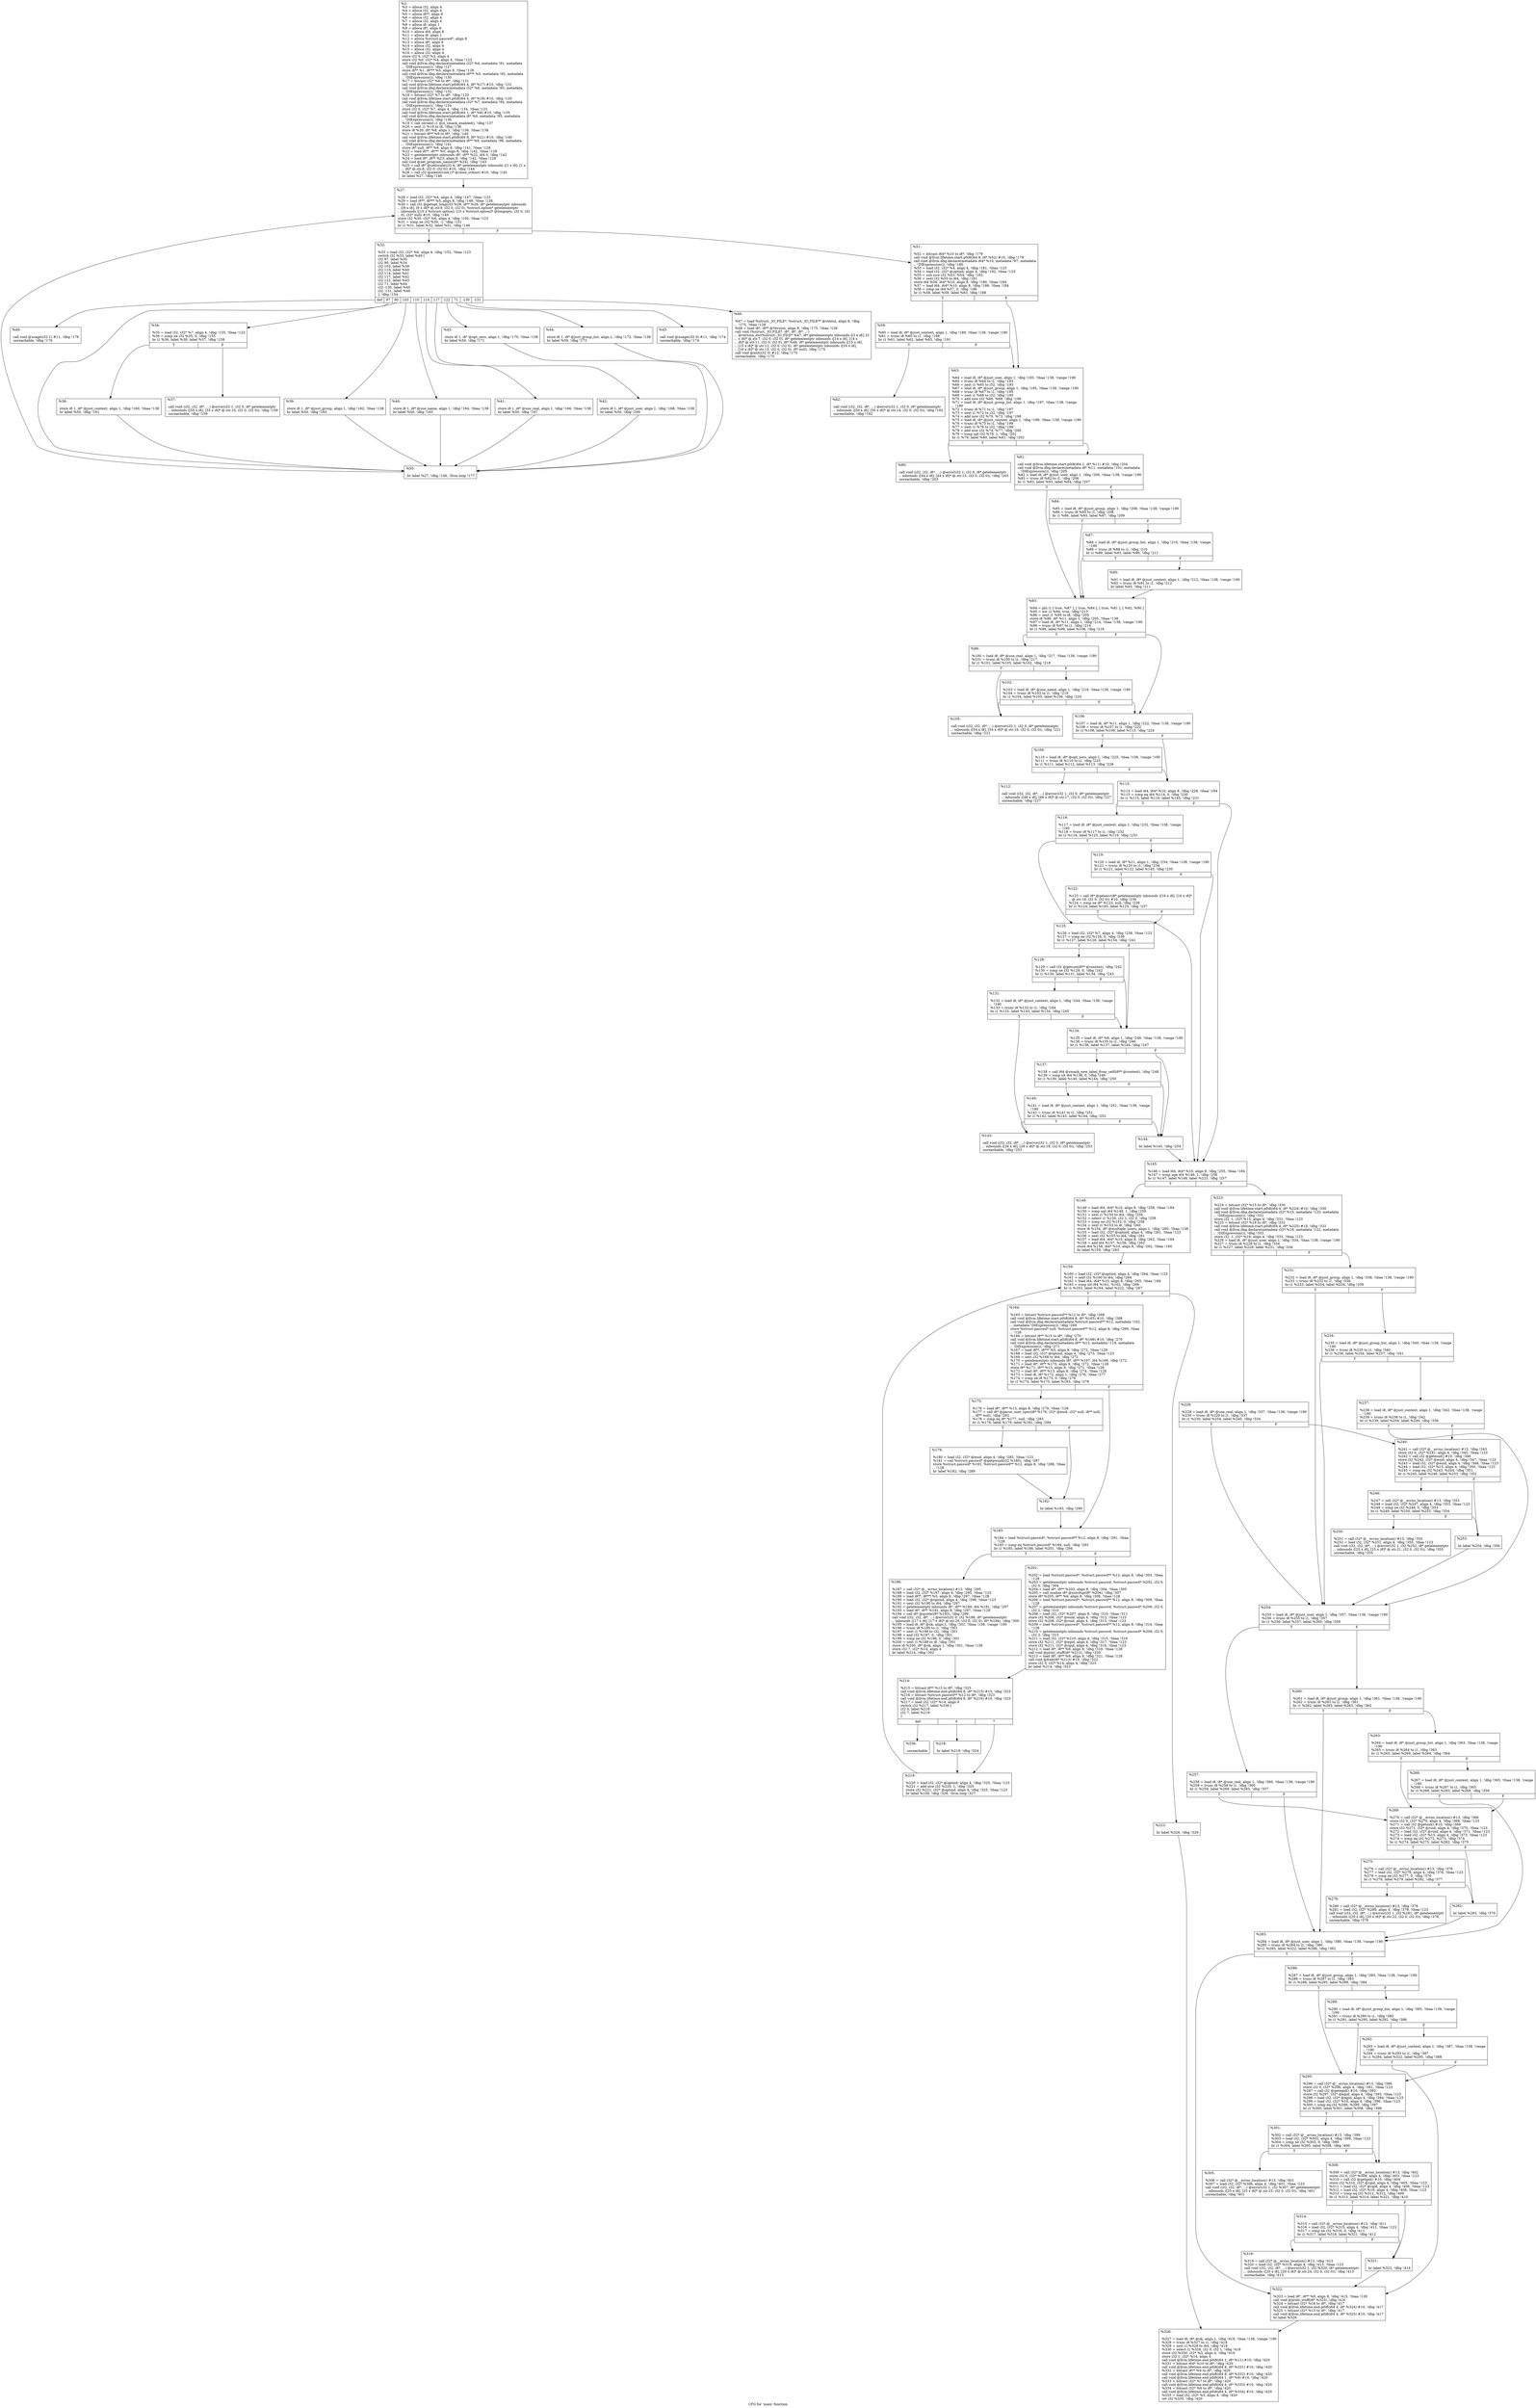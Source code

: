 digraph "CFG for 'main' function" {
	label="CFG for 'main' function";

	Node0x1fbaa10 [shape=record,label="{%2:\l  %3 = alloca i32, align 4\l  %4 = alloca i32, align 4\l  %5 = alloca i8**, align 8\l  %6 = alloca i32, align 4\l  %7 = alloca i32, align 4\l  %8 = alloca i8, align 1\l  %9 = alloca i8*, align 8\l  %10 = alloca i64, align 8\l  %11 = alloca i8, align 1\l  %12 = alloca %struct.passwd*, align 8\l  %13 = alloca i8*, align 8\l  %14 = alloca i32, align 4\l  %15 = alloca i32, align 4\l  %16 = alloca i32, align 4\l  store i32 0, i32* %3, align 4\l  store i32 %0, i32* %4, align 4, !tbaa !123\l  call void @llvm.dbg.declare(metadata i32* %4, metadata !91, metadata\l... !DIExpression()), !dbg !127\l  store i8** %1, i8*** %5, align 8, !tbaa !128\l  call void @llvm.dbg.declare(metadata i8*** %5, metadata !92, metadata\l... !DIExpression()), !dbg !130\l  %17 = bitcast i32* %6 to i8*, !dbg !131\l  call void @llvm.lifetime.start.p0i8(i64 4, i8* %17) #10, !dbg !131\l  call void @llvm.dbg.declare(metadata i32* %6, metadata !93, metadata\l... !DIExpression()), !dbg !132\l  %18 = bitcast i32* %7 to i8*, !dbg !133\l  call void @llvm.lifetime.start.p0i8(i64 4, i8* %18) #10, !dbg !133\l  call void @llvm.dbg.declare(metadata i32* %7, metadata !94, metadata\l... !DIExpression()), !dbg !134\l  store i32 0, i32* %7, align 4, !dbg !134, !tbaa !123\l  call void @llvm.lifetime.start.p0i8(i64 1, i8* %8) #10, !dbg !135\l  call void @llvm.dbg.declare(metadata i8* %8, metadata !95, metadata\l... !DIExpression()), !dbg !136\l  %19 = call zeroext i1 @is_smack_enabled(), !dbg !137\l  %20 = zext i1 %19 to i8, !dbg !136\l  store i8 %20, i8* %8, align 1, !dbg !136, !tbaa !138\l  %21 = bitcast i8** %9 to i8*, !dbg !140\l  call void @llvm.lifetime.start.p0i8(i64 8, i8* %21) #10, !dbg !140\l  call void @llvm.dbg.declare(metadata i8** %9, metadata !96, metadata\l... !DIExpression()), !dbg !141\l  store i8* null, i8** %9, align 8, !dbg !141, !tbaa !128\l  %22 = load i8**, i8*** %5, align 8, !dbg !142, !tbaa !128\l  %23 = getelementptr inbounds i8*, i8** %22, i64 0, !dbg !142\l  %24 = load i8*, i8** %23, align 8, !dbg !142, !tbaa !128\l  call void @set_program_name(i8* %24), !dbg !143\l  %25 = call i8* @setlocale(i32 6, i8* getelementptr inbounds ([1 x i8], [1 x\l... i8]* @.str.8, i32 0, i32 0)) #10, !dbg !144\l  %26 = call i32 @atexit(void ()* @close_stdout) #10, !dbg !145\l  br label %27, !dbg !146\l}"];
	Node0x1fbaa10 -> Node0x1fbad40;
	Node0x1fbad40 [shape=record,label="{%27:\l\l  %28 = load i32, i32* %4, align 4, !dbg !147, !tbaa !123\l  %29 = load i8**, i8*** %5, align 8, !dbg !148, !tbaa !128\l  %30 = call i32 @getopt_long(i32 %28, i8** %29, i8* getelementptr inbounds\l... ([9 x i8], [9 x i8]* @.str.9, i32 0, i32 0), %struct.option* getelementptr\l... inbounds ([10 x %struct.option], [10 x %struct.option]* @longopts, i32 0, i32\l... 0), i32* null) #10, !dbg !149\l  store i32 %30, i32* %6, align 4, !dbg !150, !tbaa !123\l  %31 = icmp ne i32 %30, -1, !dbg !151\l  br i1 %31, label %32, label %51, !dbg !146\l|{<s0>T|<s1>F}}"];
	Node0x1fbad40:s0 -> Node0x1fbad90;
	Node0x1fbad40:s1 -> Node0x1fbb1f0;
	Node0x1fbad90 [shape=record,label="{%32:\l\l  %33 = load i32, i32* %6, align 4, !dbg !152, !tbaa !123\l  switch i32 %33, label %49 [\l    i32 97, label %50\l    i32 90, label %34\l    i32 103, label %39\l    i32 110, label %40\l    i32 114, label %41\l    i32 117, label %42\l    i32 122, label %43\l    i32 71, label %44\l    i32 -130, label %45\l    i32 -131, label %46\l  ], !dbg !154\l|{<s0>def|<s1>97|<s2>90|<s3>103|<s4>110|<s5>114|<s6>117|<s7>122|<s8>71|<s9>-130|<s10>-131}}"];
	Node0x1fbad90:s0 -> Node0x1fbb150;
	Node0x1fbad90:s1 -> Node0x1fbb1a0;
	Node0x1fbad90:s2 -> Node0x1fbade0;
	Node0x1fbad90:s3 -> Node0x1fbaed0;
	Node0x1fbad90:s4 -> Node0x1fbaf20;
	Node0x1fbad90:s5 -> Node0x1fbaf70;
	Node0x1fbad90:s6 -> Node0x1fbafc0;
	Node0x1fbad90:s7 -> Node0x1fbb010;
	Node0x1fbad90:s8 -> Node0x1fbb060;
	Node0x1fbad90:s9 -> Node0x1fbb0b0;
	Node0x1fbad90:s10 -> Node0x1fbb100;
	Node0x1fbade0 [shape=record,label="{%34:\l\l  %35 = load i32, i32* %7, align 4, !dbg !155, !tbaa !123\l  %36 = icmp ne i32 %35, 0, !dbg !155\l  br i1 %36, label %38, label %37, !dbg !158\l|{<s0>T|<s1>F}}"];
	Node0x1fbade0:s0 -> Node0x1fbae80;
	Node0x1fbade0:s1 -> Node0x1fbae30;
	Node0x1fbae30 [shape=record,label="{%37:\l\l  call void (i32, i32, i8*, ...) @error(i32 1, i32 0, i8* getelementptr\l... inbounds ([55 x i8], [55 x i8]* @.str.10, i32 0, i32 0)), !dbg !159\l  unreachable, !dbg !159\l}"];
	Node0x1fbae80 [shape=record,label="{%38:\l\l  store i8 1, i8* @just_context, align 1, !dbg !160, !tbaa !138\l  br label %50, !dbg !161\l}"];
	Node0x1fbae80 -> Node0x1fbb1a0;
	Node0x1fbaed0 [shape=record,label="{%39:\l\l  store i8 1, i8* @just_group, align 1, !dbg !162, !tbaa !138\l  br label %50, !dbg !163\l}"];
	Node0x1fbaed0 -> Node0x1fbb1a0;
	Node0x1fbaf20 [shape=record,label="{%40:\l\l  store i8 1, i8* @use_name, align 1, !dbg !164, !tbaa !138\l  br label %50, !dbg !165\l}"];
	Node0x1fbaf20 -> Node0x1fbb1a0;
	Node0x1fbaf70 [shape=record,label="{%41:\l\l  store i8 1, i8* @use_real, align 1, !dbg !166, !tbaa !138\l  br label %50, !dbg !167\l}"];
	Node0x1fbaf70 -> Node0x1fbb1a0;
	Node0x1fbafc0 [shape=record,label="{%42:\l\l  store i8 1, i8* @just_user, align 1, !dbg !168, !tbaa !138\l  br label %50, !dbg !169\l}"];
	Node0x1fbafc0 -> Node0x1fbb1a0;
	Node0x1fbb010 [shape=record,label="{%43:\l\l  store i8 1, i8* @opt_zero, align 1, !dbg !170, !tbaa !138\l  br label %50, !dbg !171\l}"];
	Node0x1fbb010 -> Node0x1fbb1a0;
	Node0x1fbb060 [shape=record,label="{%44:\l\l  store i8 1, i8* @just_group_list, align 1, !dbg !172, !tbaa !138\l  br label %50, !dbg !173\l}"];
	Node0x1fbb060 -> Node0x1fbb1a0;
	Node0x1fbb0b0 [shape=record,label="{%45:\l\l  call void @usage(i32 0) #11, !dbg !174\l  unreachable, !dbg !174\l}"];
	Node0x1fbb100 [shape=record,label="{%46:\l\l  %47 = load %struct._IO_FILE*, %struct._IO_FILE** @stdout, align 8, !dbg\l... !175, !tbaa !128\l  %48 = load i8*, i8** @Version, align 8, !dbg !175, !tbaa !128\l  call void (%struct._IO_FILE*, i8*, i8*, i8*, ...)\l... @version_etc(%struct._IO_FILE* %47, i8* getelementptr inbounds ([3 x i8], [3\l... x i8]* @.str.7, i32 0, i32 0), i8* getelementptr inbounds ([14 x i8], [14 x\l... i8]* @.str.11, i32 0, i32 0), i8* %48, i8* getelementptr inbounds ([15 x i8],\l... [15 x i8]* @.str.12, i32 0, i32 0), i8* getelementptr inbounds ([16 x i8],\l... [16 x i8]* @.str.13, i32 0, i32 0), i8* null), !dbg !175\l  call void @exit(i32 0) #12, !dbg !175\l  unreachable, !dbg !175\l}"];
	Node0x1fbb150 [shape=record,label="{%49:\l\l  call void @usage(i32 1) #11, !dbg !176\l  unreachable, !dbg !176\l}"];
	Node0x1fbb1a0 [shape=record,label="{%50:\l\l  br label %27, !dbg !146, !llvm.loop !177\l}"];
	Node0x1fbb1a0 -> Node0x1fbad40;
	Node0x1fbb1f0 [shape=record,label="{%51:\l\l  %52 = bitcast i64* %10 to i8*, !dbg !179\l  call void @llvm.lifetime.start.p0i8(i64 8, i8* %52) #10, !dbg !179\l  call void @llvm.dbg.declare(metadata i64* %10, metadata !97, metadata\l... !DIExpression()), !dbg !180\l  %53 = load i32, i32* %4, align 4, !dbg !181, !tbaa !123\l  %54 = load i32, i32* @optind, align 4, !dbg !182, !tbaa !123\l  %55 = sub nsw i32 %53, %54, !dbg !183\l  %56 = sext i32 %55 to i64, !dbg !181\l  store i64 %56, i64* %10, align 8, !dbg !180, !tbaa !184\l  %57 = load i64, i64* %10, align 8, !dbg !186, !tbaa !184\l  %58 = icmp ne i64 %57, 0, !dbg !186\l  br i1 %58, label %59, label %63, !dbg !188\l|{<s0>T|<s1>F}}"];
	Node0x1fbb1f0:s0 -> Node0x1fbb240;
	Node0x1fbb1f0:s1 -> Node0x1fbb2e0;
	Node0x1fbb240 [shape=record,label="{%59:\l\l  %60 = load i8, i8* @just_context, align 1, !dbg !189, !tbaa !138, !range !190\l  %61 = trunc i8 %60 to i1, !dbg !189\l  br i1 %61, label %62, label %63, !dbg !191\l|{<s0>T|<s1>F}}"];
	Node0x1fbb240:s0 -> Node0x1fbb290;
	Node0x1fbb240:s1 -> Node0x1fbb2e0;
	Node0x1fbb290 [shape=record,label="{%62:\l\l  call void (i32, i32, i8*, ...) @error(i32 1, i32 0, i8* getelementptr\l... inbounds ([50 x i8], [50 x i8]* @.str.14, i32 0, i32 0)), !dbg !192\l  unreachable, !dbg !192\l}"];
	Node0x1fbb2e0 [shape=record,label="{%63:\l\l  %64 = load i8, i8* @just_user, align 1, !dbg !193, !tbaa !138, !range !190\l  %65 = trunc i8 %64 to i1, !dbg !193\l  %66 = zext i1 %65 to i32, !dbg !193\l  %67 = load i8, i8* @just_group, align 1, !dbg !195, !tbaa !138, !range !190\l  %68 = trunc i8 %67 to i1, !dbg !195\l  %69 = zext i1 %68 to i32, !dbg !195\l  %70 = add nsw i32 %66, %69, !dbg !196\l  %71 = load i8, i8* @just_group_list, align 1, !dbg !197, !tbaa !138, !range\l... !190\l  %72 = trunc i8 %71 to i1, !dbg !197\l  %73 = zext i1 %72 to i32, !dbg !197\l  %74 = add nsw i32 %70, %73, !dbg !198\l  %75 = load i8, i8* @just_context, align 1, !dbg !199, !tbaa !138, !range !190\l  %76 = trunc i8 %75 to i1, !dbg !199\l  %77 = zext i1 %76 to i32, !dbg !199\l  %78 = add nsw i32 %74, %77, !dbg !200\l  %79 = icmp sgt i32 %78, 1, !dbg !201\l  br i1 %79, label %80, label %81, !dbg !202\l|{<s0>T|<s1>F}}"];
	Node0x1fbb2e0:s0 -> Node0x1fbb330;
	Node0x1fbb2e0:s1 -> Node0x1fbb380;
	Node0x1fbb330 [shape=record,label="{%80:\l\l  call void (i32, i32, i8*, ...) @error(i32 1, i32 0, i8* getelementptr\l... inbounds ([44 x i8], [44 x i8]* @.str.15, i32 0, i32 0)), !dbg !203\l  unreachable, !dbg !203\l}"];
	Node0x1fbb380 [shape=record,label="{%81:\l\l  call void @llvm.lifetime.start.p0i8(i64 1, i8* %11) #10, !dbg !204\l  call void @llvm.dbg.declare(metadata i8* %11, metadata !101, metadata\l... !DIExpression()), !dbg !205\l  %82 = load i8, i8* @just_user, align 1, !dbg !206, !tbaa !138, !range !190\l  %83 = trunc i8 %82 to i1, !dbg !206\l  br i1 %83, label %93, label %84, !dbg !207\l|{<s0>T|<s1>F}}"];
	Node0x1fbb380:s0 -> Node0x1fbb4c0;
	Node0x1fbb380:s1 -> Node0x1fbb3d0;
	Node0x1fbb3d0 [shape=record,label="{%84:\l\l  %85 = load i8, i8* @just_group, align 1, !dbg !208, !tbaa !138, !range !190\l  %86 = trunc i8 %85 to i1, !dbg !208\l  br i1 %86, label %93, label %87, !dbg !209\l|{<s0>T|<s1>F}}"];
	Node0x1fbb3d0:s0 -> Node0x1fbb4c0;
	Node0x1fbb3d0:s1 -> Node0x1fbb420;
	Node0x1fbb420 [shape=record,label="{%87:\l\l  %88 = load i8, i8* @just_group_list, align 1, !dbg !210, !tbaa !138, !range\l... !190\l  %89 = trunc i8 %88 to i1, !dbg !210\l  br i1 %89, label %93, label %90, !dbg !211\l|{<s0>T|<s1>F}}"];
	Node0x1fbb420:s0 -> Node0x1fbb4c0;
	Node0x1fbb420:s1 -> Node0x1fbb470;
	Node0x1fbb470 [shape=record,label="{%90:\l\l  %91 = load i8, i8* @just_context, align 1, !dbg !212, !tbaa !138, !range !190\l  %92 = trunc i8 %91 to i1, !dbg !212\l  br label %93, !dbg !211\l}"];
	Node0x1fbb470 -> Node0x1fbb4c0;
	Node0x1fbb4c0 [shape=record,label="{%93:\l\l  %94 = phi i1 [ true, %87 ], [ true, %84 ], [ true, %81 ], [ %92, %90 ]\l  %95 = xor i1 %94, true, !dbg !213\l  %96 = zext i1 %95 to i8, !dbg !205\l  store i8 %96, i8* %11, align 1, !dbg !205, !tbaa !138\l  %97 = load i8, i8* %11, align 1, !dbg !214, !tbaa !138, !range !190\l  %98 = trunc i8 %97 to i1, !dbg !214\l  br i1 %98, label %99, label %106, !dbg !216\l|{<s0>T|<s1>F}}"];
	Node0x1fbb4c0:s0 -> Node0x1fbb510;
	Node0x1fbb4c0:s1 -> Node0x1fbb600;
	Node0x1fbb510 [shape=record,label="{%99:\l\l  %100 = load i8, i8* @use_real, align 1, !dbg !217, !tbaa !138, !range !190\l  %101 = trunc i8 %100 to i1, !dbg !217\l  br i1 %101, label %105, label %102, !dbg !218\l|{<s0>T|<s1>F}}"];
	Node0x1fbb510:s0 -> Node0x1fbb5b0;
	Node0x1fbb510:s1 -> Node0x1fbb560;
	Node0x1fbb560 [shape=record,label="{%102:\l\l  %103 = load i8, i8* @use_name, align 1, !dbg !219, !tbaa !138, !range !190\l  %104 = trunc i8 %103 to i1, !dbg !219\l  br i1 %104, label %105, label %106, !dbg !220\l|{<s0>T|<s1>F}}"];
	Node0x1fbb560:s0 -> Node0x1fbb5b0;
	Node0x1fbb560:s1 -> Node0x1fbb600;
	Node0x1fbb5b0 [shape=record,label="{%105:\l\l  call void (i32, i32, i8*, ...) @error(i32 1, i32 0, i8* getelementptr\l... inbounds ([54 x i8], [54 x i8]* @.str.16, i32 0, i32 0)), !dbg !221\l  unreachable, !dbg !221\l}"];
	Node0x1fbb600 [shape=record,label="{%106:\l\l  %107 = load i8, i8* %11, align 1, !dbg !222, !tbaa !138, !range !190\l  %108 = trunc i8 %107 to i1, !dbg !222\l  br i1 %108, label %109, label %113, !dbg !224\l|{<s0>T|<s1>F}}"];
	Node0x1fbb600:s0 -> Node0x1fbb650;
	Node0x1fbb600:s1 -> Node0x1fbb6f0;
	Node0x1fbb650 [shape=record,label="{%109:\l\l  %110 = load i8, i8* @opt_zero, align 1, !dbg !225, !tbaa !138, !range !190\l  %111 = trunc i8 %110 to i1, !dbg !225\l  br i1 %111, label %112, label %113, !dbg !226\l|{<s0>T|<s1>F}}"];
	Node0x1fbb650:s0 -> Node0x1fbb6a0;
	Node0x1fbb650:s1 -> Node0x1fbb6f0;
	Node0x1fbb6a0 [shape=record,label="{%112:\l\l  call void (i32, i32, i8*, ...) @error(i32 1, i32 0, i8* getelementptr\l... inbounds ([46 x i8], [46 x i8]* @.str.17, i32 0, i32 0)), !dbg !227\l  unreachable, !dbg !227\l}"];
	Node0x1fbb6f0 [shape=record,label="{%113:\l\l  %114 = load i64, i64* %10, align 8, !dbg !228, !tbaa !184\l  %115 = icmp eq i64 %114, 0, !dbg !230\l  br i1 %115, label %116, label %145, !dbg !231\l|{<s0>T|<s1>F}}"];
	Node0x1fbb6f0:s0 -> Node0x1fbb740;
	Node0x1fbb6f0:s1 -> Node0x1fbbab0;
	Node0x1fbb740 [shape=record,label="{%116:\l\l  %117 = load i8, i8* @just_context, align 1, !dbg !232, !tbaa !138, !range\l... !190\l  %118 = trunc i8 %117 to i1, !dbg !232\l  br i1 %118, label %125, label %119, !dbg !233\l|{<s0>T|<s1>F}}"];
	Node0x1fbb740:s0 -> Node0x1fbb830;
	Node0x1fbb740:s1 -> Node0x1fbb790;
	Node0x1fbb790 [shape=record,label="{%119:\l\l  %120 = load i8, i8* %11, align 1, !dbg !234, !tbaa !138, !range !190\l  %121 = trunc i8 %120 to i1, !dbg !234\l  br i1 %121, label %122, label %145, !dbg !235\l|{<s0>T|<s1>F}}"];
	Node0x1fbb790:s0 -> Node0x1fbb7e0;
	Node0x1fbb790:s1 -> Node0x1fbbab0;
	Node0x1fbb7e0 [shape=record,label="{%122:\l\l  %123 = call i8* @getenv(i8* getelementptr inbounds ([16 x i8], [16 x i8]*\l... @.str.18, i32 0, i32 0)) #10, !dbg !236\l  %124 = icmp ne i8* %123, null, !dbg !236\l  br i1 %124, label %145, label %125, !dbg !237\l|{<s0>T|<s1>F}}"];
	Node0x1fbb7e0:s0 -> Node0x1fbbab0;
	Node0x1fbb7e0:s1 -> Node0x1fbb830;
	Node0x1fbb830 [shape=record,label="{%125:\l\l  %126 = load i32, i32* %7, align 4, !dbg !238, !tbaa !123\l  %127 = icmp ne i32 %126, 0, !dbg !238\l  br i1 %127, label %128, label %134, !dbg !241\l|{<s0>T|<s1>F}}"];
	Node0x1fbb830:s0 -> Node0x1fbb880;
	Node0x1fbb830:s1 -> Node0x1fbb920;
	Node0x1fbb880 [shape=record,label="{%128:\l\l  %129 = call i32 @getcon(i8** @context), !dbg !242\l  %130 = icmp ne i32 %129, 0, !dbg !242\l  br i1 %130, label %131, label %134, !dbg !243\l|{<s0>T|<s1>F}}"];
	Node0x1fbb880:s0 -> Node0x1fbb8d0;
	Node0x1fbb880:s1 -> Node0x1fbb920;
	Node0x1fbb8d0 [shape=record,label="{%131:\l\l  %132 = load i8, i8* @just_context, align 1, !dbg !244, !tbaa !138, !range\l... !190\l  %133 = trunc i8 %132 to i1, !dbg !244\l  br i1 %133, label %143, label %134, !dbg !245\l|{<s0>T|<s1>F}}"];
	Node0x1fbb8d0:s0 -> Node0x1fbba10;
	Node0x1fbb8d0:s1 -> Node0x1fbb920;
	Node0x1fbb920 [shape=record,label="{%134:\l\l  %135 = load i8, i8* %8, align 1, !dbg !246, !tbaa !138, !range !190\l  %136 = trunc i8 %135 to i1, !dbg !246\l  br i1 %136, label %137, label %144, !dbg !247\l|{<s0>T|<s1>F}}"];
	Node0x1fbb920:s0 -> Node0x1fbb970;
	Node0x1fbb920:s1 -> Node0x1fbba60;
	Node0x1fbb970 [shape=record,label="{%137:\l\l  %138 = call i64 @smack_new_label_from_self(i8** @context), !dbg !248\l  %139 = icmp slt i64 %138, 0, !dbg !249\l  br i1 %139, label %140, label %144, !dbg !250\l|{<s0>T|<s1>F}}"];
	Node0x1fbb970:s0 -> Node0x1fbb9c0;
	Node0x1fbb970:s1 -> Node0x1fbba60;
	Node0x1fbb9c0 [shape=record,label="{%140:\l\l  %141 = load i8, i8* @just_context, align 1, !dbg !251, !tbaa !138, !range\l... !190\l  %142 = trunc i8 %141 to i1, !dbg !251\l  br i1 %142, label %143, label %144, !dbg !252\l|{<s0>T|<s1>F}}"];
	Node0x1fbb9c0:s0 -> Node0x1fbba10;
	Node0x1fbb9c0:s1 -> Node0x1fbba60;
	Node0x1fbba10 [shape=record,label="{%143:\l\l  call void (i32, i32, i8*, ...) @error(i32 1, i32 0, i8* getelementptr\l... inbounds ([26 x i8], [26 x i8]* @.str.19, i32 0, i32 0)), !dbg !253\l  unreachable, !dbg !253\l}"];
	Node0x1fbba60 [shape=record,label="{%144:\l\l  br label %145, !dbg !254\l}"];
	Node0x1fbba60 -> Node0x1fbbab0;
	Node0x1fbbab0 [shape=record,label="{%145:\l\l  %146 = load i64, i64* %10, align 8, !dbg !255, !tbaa !184\l  %147 = icmp uge i64 %146, 1, !dbg !256\l  br i1 %147, label %148, label %223, !dbg !257\l|{<s0>T|<s1>F}}"];
	Node0x1fbbab0:s0 -> Node0x1fbbb00;
	Node0x1fbbab0:s1 -> Node0x1fbbf10;
	Node0x1fbbb00 [shape=record,label="{%148:\l\l  %149 = load i64, i64* %10, align 8, !dbg !258, !tbaa !184\l  %150 = icmp ugt i64 %149, 1, !dbg !259\l  %151 = zext i1 %150 to i64, !dbg !258\l  %152 = select i1 %150, i32 1, i32 0, !dbg !258\l  %153 = icmp ne i32 %152, 0, !dbg !258\l  %154 = zext i1 %153 to i8, !dbg !260\l  store i8 %154, i8* @multiple_users, align 1, !dbg !260, !tbaa !138\l  %155 = load i32, i32* @optind, align 4, !dbg !261, !tbaa !123\l  %156 = sext i32 %155 to i64, !dbg !261\l  %157 = load i64, i64* %10, align 8, !dbg !262, !tbaa !184\l  %158 = add i64 %157, %156, !dbg !262\l  store i64 %158, i64* %10, align 8, !dbg !262, !tbaa !184\l  br label %159, !dbg !263\l}"];
	Node0x1fbbb00 -> Node0x1fbbb50;
	Node0x1fbbb50 [shape=record,label="{%159:\l\l  %160 = load i32, i32* @optind, align 4, !dbg !264, !tbaa !123\l  %161 = sext i32 %160 to i64, !dbg !264\l  %162 = load i64, i64* %10, align 8, !dbg !265, !tbaa !184\l  %163 = icmp ult i64 %161, %162, !dbg !266\l  br i1 %163, label %164, label %222, !dbg !267\l|{<s0>T|<s1>F}}"];
	Node0x1fbbb50:s0 -> Node0x1fbbba0;
	Node0x1fbbb50:s1 -> Node0x1fbbec0;
	Node0x1fbbba0 [shape=record,label="{%164:\l\l  %165 = bitcast %struct.passwd** %12 to i8*, !dbg !268\l  call void @llvm.lifetime.start.p0i8(i64 8, i8* %165) #10, !dbg !268\l  call void @llvm.dbg.declare(metadata %struct.passwd** %12, metadata !102,\l... metadata !DIExpression()), !dbg !269\l  store %struct.passwd* null, %struct.passwd** %12, align 8, !dbg !269, !tbaa\l... !128\l  %166 = bitcast i8** %13 to i8*, !dbg !270\l  call void @llvm.lifetime.start.p0i8(i64 8, i8* %166) #10, !dbg !270\l  call void @llvm.dbg.declare(metadata i8** %13, metadata !119, metadata\l... !DIExpression()), !dbg !271\l  %167 = load i8**, i8*** %5, align 8, !dbg !272, !tbaa !128\l  %168 = load i32, i32* @optind, align 4, !dbg !273, !tbaa !123\l  %169 = sext i32 %168 to i64, !dbg !272\l  %170 = getelementptr inbounds i8*, i8** %167, i64 %169, !dbg !272\l  %171 = load i8*, i8** %170, align 8, !dbg !272, !tbaa !128\l  store i8* %171, i8** %13, align 8, !dbg !271, !tbaa !128\l  %172 = load i8*, i8** %13, align 8, !dbg !274, !tbaa !128\l  %173 = load i8, i8* %172, align 1, !dbg !276, !tbaa !277\l  %174 = icmp ne i8 %173, 0, !dbg !276\l  br i1 %174, label %175, label %183, !dbg !278\l|{<s0>T|<s1>F}}"];
	Node0x1fbbba0:s0 -> Node0x1fbbbf0;
	Node0x1fbbba0:s1 -> Node0x1fbbce0;
	Node0x1fbbbf0 [shape=record,label="{%175:\l\l  %176 = load i8*, i8** %13, align 8, !dbg !279, !tbaa !128\l  %177 = call i8* @parse_user_spec(i8* %176, i32* @euid, i32* null, i8** null,\l... i8** null), !dbg !282\l  %178 = icmp eq i8* %177, null, !dbg !283\l  br i1 %178, label %179, label %182, !dbg !284\l|{<s0>T|<s1>F}}"];
	Node0x1fbbbf0:s0 -> Node0x1fbbc40;
	Node0x1fbbbf0:s1 -> Node0x1fbbc90;
	Node0x1fbbc40 [shape=record,label="{%179:\l\l  %180 = load i32, i32* @euid, align 4, !dbg !285, !tbaa !123\l  %181 = call %struct.passwd* @getpwuid(i32 %180), !dbg !287\l  store %struct.passwd* %181, %struct.passwd** %12, align 8, !dbg !288, !tbaa\l... !128\l  br label %182, !dbg !289\l}"];
	Node0x1fbbc40 -> Node0x1fbbc90;
	Node0x1fbbc90 [shape=record,label="{%182:\l\l  br label %183, !dbg !290\l}"];
	Node0x1fbbc90 -> Node0x1fbbce0;
	Node0x1fbbce0 [shape=record,label="{%183:\l\l  %184 = load %struct.passwd*, %struct.passwd** %12, align 8, !dbg !291, !tbaa\l... !128\l  %185 = icmp eq %struct.passwd* %184, null, !dbg !293\l  br i1 %185, label %186, label %201, !dbg !294\l|{<s0>T|<s1>F}}"];
	Node0x1fbbce0:s0 -> Node0x1fbbd30;
	Node0x1fbbce0:s1 -> Node0x1fbbd80;
	Node0x1fbbd30 [shape=record,label="{%186:\l\l  %187 = call i32* @__errno_location() #13, !dbg !295\l  %188 = load i32, i32* %187, align 4, !dbg !295, !tbaa !123\l  %189 = load i8**, i8*** %5, align 8, !dbg !297, !tbaa !128\l  %190 = load i32, i32* @optind, align 4, !dbg !298, !tbaa !123\l  %191 = sext i32 %190 to i64, !dbg !297\l  %192 = getelementptr inbounds i8*, i8** %189, i64 %191, !dbg !297\l  %193 = load i8*, i8** %192, align 8, !dbg !297, !tbaa !128\l  %194 = call i8* @quote(i8* %193), !dbg !299\l  call void (i32, i32, i8*, ...) @error(i32 0, i32 %188, i8* getelementptr\l... inbounds ([17 x i8], [17 x i8]* @.str.20, i32 0, i32 0), i8* %194), !dbg !300\l  %195 = load i8, i8* @ok, align 1, !dbg !301, !tbaa !138, !range !190\l  %196 = trunc i8 %195 to i1, !dbg !301\l  %197 = zext i1 %196 to i32, !dbg !301\l  %198 = and i32 %197, 0, !dbg !301\l  %199 = icmp ne i32 %198, 0, !dbg !301\l  %200 = zext i1 %199 to i8, !dbg !301\l  store i8 %200, i8* @ok, align 1, !dbg !301, !tbaa !138\l  store i32 7, i32* %14, align 4\l  br label %214, !dbg !302\l}"];
	Node0x1fbbd30 -> Node0x1fbbdd0;
	Node0x1fbbd80 [shape=record,label="{%201:\l\l  %202 = load %struct.passwd*, %struct.passwd** %12, align 8, !dbg !303, !tbaa\l... !128\l  %203 = getelementptr inbounds %struct.passwd, %struct.passwd* %202, i32 0,\l... i32 0, !dbg !304\l  %204 = load i8*, i8** %203, align 8, !dbg !304, !tbaa !305\l  %205 = call noalias i8* @xstrdup(i8* %204), !dbg !307\l  store i8* %205, i8** %9, align 8, !dbg !308, !tbaa !128\l  %206 = load %struct.passwd*, %struct.passwd** %12, align 8, !dbg !309, !tbaa\l... !128\l  %207 = getelementptr inbounds %struct.passwd, %struct.passwd* %206, i32 0,\l... i32 2, !dbg !310\l  %208 = load i32, i32* %207, align 8, !dbg !310, !tbaa !311\l  store i32 %208, i32* @euid, align 4, !dbg !312, !tbaa !123\l  store i32 %208, i32* @ruid, align 4, !dbg !313, !tbaa !123\l  %209 = load %struct.passwd*, %struct.passwd** %12, align 8, !dbg !314, !tbaa\l... !128\l  %210 = getelementptr inbounds %struct.passwd, %struct.passwd* %209, i32 0,\l... i32 3, !dbg !315\l  %211 = load i32, i32* %210, align 4, !dbg !315, !tbaa !316\l  store i32 %211, i32* @egid, align 4, !dbg !317, !tbaa !123\l  store i32 %211, i32* @rgid, align 4, !dbg !318, !tbaa !123\l  %212 = load i8*, i8** %9, align 8, !dbg !319, !tbaa !128\l  call void @print_stuff(i8* %212), !dbg !320\l  %213 = load i8*, i8** %9, align 8, !dbg !321, !tbaa !128\l  call void @free(i8* %213) #10, !dbg !322\l  store i32 0, i32* %14, align 4, !dbg !323\l  br label %214, !dbg !323\l}"];
	Node0x1fbbd80 -> Node0x1fbbdd0;
	Node0x1fbbdd0 [shape=record,label="{%214:\l\l  %215 = bitcast i8** %13 to i8*, !dbg !323\l  call void @llvm.lifetime.end.p0i8(i64 8, i8* %215) #10, !dbg !323\l  %216 = bitcast %struct.passwd** %12 to i8*, !dbg !323\l  call void @llvm.lifetime.end.p0i8(i64 8, i8* %216) #10, !dbg !323\l  %217 = load i32, i32* %14, align 4\l  switch i32 %217, label %336 [\l    i32 0, label %218\l    i32 7, label %219\l  ]\l|{<s0>def|<s1>0|<s2>7}}"];
	Node0x1fbbdd0:s0 -> Node0x1fbc8c0;
	Node0x1fbbdd0:s1 -> Node0x1fbbe20;
	Node0x1fbbdd0:s2 -> Node0x1fbbe70;
	Node0x1fbbe20 [shape=record,label="{%218:\l\l  br label %219, !dbg !324\l}"];
	Node0x1fbbe20 -> Node0x1fbbe70;
	Node0x1fbbe70 [shape=record,label="{%219:\l\l  %220 = load i32, i32* @optind, align 4, !dbg !325, !tbaa !123\l  %221 = add nsw i32 %220, 1, !dbg !325\l  store i32 %221, i32* @optind, align 4, !dbg !325, !tbaa !123\l  br label %159, !dbg !326, !llvm.loop !327\l}"];
	Node0x1fbbe70 -> Node0x1fbbb50;
	Node0x1fbbec0 [shape=record,label="{%222:\l\l  br label %326, !dbg !329\l}"];
	Node0x1fbbec0 -> Node0x1fbc870;
	Node0x1fbbf10 [shape=record,label="{%223:\l\l  %224 = bitcast i32* %15 to i8*, !dbg !330\l  call void @llvm.lifetime.start.p0i8(i64 4, i8* %224) #10, !dbg !330\l  call void @llvm.dbg.declare(metadata i32* %15, metadata !120, metadata\l... !DIExpression()), !dbg !331\l  store i32 -1, i32* %15, align 4, !dbg !331, !tbaa !123\l  %225 = bitcast i32* %16 to i8*, !dbg !332\l  call void @llvm.lifetime.start.p0i8(i64 4, i8* %225) #10, !dbg !332\l  call void @llvm.dbg.declare(metadata i32* %16, metadata !122, metadata\l... !DIExpression()), !dbg !333\l  store i32 -1, i32* %16, align 4, !dbg !333, !tbaa !123\l  %226 = load i8, i8* @just_user, align 1, !dbg !334, !tbaa !138, !range !190\l  %227 = trunc i8 %226 to i1, !dbg !334\l  br i1 %227, label %228, label %231, !dbg !336\l|{<s0>T|<s1>F}}"];
	Node0x1fbbf10:s0 -> Node0x1fbbf60;
	Node0x1fbbf10:s1 -> Node0x1fbbfb0;
	Node0x1fbbf60 [shape=record,label="{%228:\l\l  %229 = load i8, i8* @use_real, align 1, !dbg !337, !tbaa !138, !range !190\l  %230 = trunc i8 %229 to i1, !dbg !337\l  br i1 %230, label %254, label %240, !dbg !334\l|{<s0>T|<s1>F}}"];
	Node0x1fbbf60:s0 -> Node0x1fbc1e0;
	Node0x1fbbf60:s1 -> Node0x1fbc0a0;
	Node0x1fbbfb0 [shape=record,label="{%231:\l\l  %232 = load i8, i8* @just_group, align 1, !dbg !338, !tbaa !138, !range !190\l  %233 = trunc i8 %232 to i1, !dbg !338\l  br i1 %233, label %254, label %234, !dbg !339\l|{<s0>T|<s1>F}}"];
	Node0x1fbbfb0:s0 -> Node0x1fbc1e0;
	Node0x1fbbfb0:s1 -> Node0x1fbc000;
	Node0x1fbc000 [shape=record,label="{%234:\l\l  %235 = load i8, i8* @just_group_list, align 1, !dbg !340, !tbaa !138, !range\l... !190\l  %236 = trunc i8 %235 to i1, !dbg !340\l  br i1 %236, label %254, label %237, !dbg !341\l|{<s0>T|<s1>F}}"];
	Node0x1fbc000:s0 -> Node0x1fbc1e0;
	Node0x1fbc000:s1 -> Node0x1fbc050;
	Node0x1fbc050 [shape=record,label="{%237:\l\l  %238 = load i8, i8* @just_context, align 1, !dbg !342, !tbaa !138, !range\l... !190\l  %239 = trunc i8 %238 to i1, !dbg !342\l  br i1 %239, label %254, label %240, !dbg !336\l|{<s0>T|<s1>F}}"];
	Node0x1fbc050:s0 -> Node0x1fbc1e0;
	Node0x1fbc050:s1 -> Node0x1fbc0a0;
	Node0x1fbc0a0 [shape=record,label="{%240:\l\l  %241 = call i32* @__errno_location() #13, !dbg !343\l  store i32 0, i32* %241, align 4, !dbg !345, !tbaa !123\l  %242 = call i32 @geteuid() #10, !dbg !346\l  store i32 %242, i32* @euid, align 4, !dbg !347, !tbaa !123\l  %243 = load i32, i32* @euid, align 4, !dbg !348, !tbaa !123\l  %244 = load i32, i32* %15, align 4, !dbg !350, !tbaa !123\l  %245 = icmp eq i32 %243, %244, !dbg !351\l  br i1 %245, label %246, label %253, !dbg !352\l|{<s0>T|<s1>F}}"];
	Node0x1fbc0a0:s0 -> Node0x1fbc0f0;
	Node0x1fbc0a0:s1 -> Node0x1fbc190;
	Node0x1fbc0f0 [shape=record,label="{%246:\l\l  %247 = call i32* @__errno_location() #13, !dbg !353\l  %248 = load i32, i32* %247, align 4, !dbg !353, !tbaa !123\l  %249 = icmp ne i32 %248, 0, !dbg !353\l  br i1 %249, label %250, label %253, !dbg !354\l|{<s0>T|<s1>F}}"];
	Node0x1fbc0f0:s0 -> Node0x1fbc140;
	Node0x1fbc0f0:s1 -> Node0x1fbc190;
	Node0x1fbc140 [shape=record,label="{%250:\l\l  %251 = call i32* @__errno_location() #13, !dbg !355\l  %252 = load i32, i32* %251, align 4, !dbg !355, !tbaa !123\l  call void (i32, i32, i8*, ...) @error(i32 1, i32 %252, i8* getelementptr\l... inbounds ([25 x i8], [25 x i8]* @.str.21, i32 0, i32 0)), !dbg !355\l  unreachable, !dbg !355\l}"];
	Node0x1fbc190 [shape=record,label="{%253:\l\l  br label %254, !dbg !356\l}"];
	Node0x1fbc190 -> Node0x1fbc1e0;
	Node0x1fbc1e0 [shape=record,label="{%254:\l\l  %255 = load i8, i8* @just_user, align 1, !dbg !357, !tbaa !138, !range !190\l  %256 = trunc i8 %255 to i1, !dbg !357\l  br i1 %256, label %257, label %260, !dbg !359\l|{<s0>T|<s1>F}}"];
	Node0x1fbc1e0:s0 -> Node0x1fbc230;
	Node0x1fbc1e0:s1 -> Node0x1fbc280;
	Node0x1fbc230 [shape=record,label="{%257:\l\l  %258 = load i8, i8* @use_real, align 1, !dbg !360, !tbaa !138, !range !190\l  %259 = trunc i8 %258 to i1, !dbg !360\l  br i1 %259, label %269, label %283, !dbg !357\l|{<s0>T|<s1>F}}"];
	Node0x1fbc230:s0 -> Node0x1fbc370;
	Node0x1fbc230:s1 -> Node0x1fbc4b0;
	Node0x1fbc280 [shape=record,label="{%260:\l\l  %261 = load i8, i8* @just_group, align 1, !dbg !361, !tbaa !138, !range !190\l  %262 = trunc i8 %261 to i1, !dbg !361\l  br i1 %262, label %283, label %263, !dbg !362\l|{<s0>T|<s1>F}}"];
	Node0x1fbc280:s0 -> Node0x1fbc4b0;
	Node0x1fbc280:s1 -> Node0x1fbc2d0;
	Node0x1fbc2d0 [shape=record,label="{%263:\l\l  %264 = load i8, i8* @just_group_list, align 1, !dbg !363, !tbaa !138, !range\l... !190\l  %265 = trunc i8 %264 to i1, !dbg !363\l  br i1 %265, label %269, label %266, !dbg !364\l|{<s0>T|<s1>F}}"];
	Node0x1fbc2d0:s0 -> Node0x1fbc370;
	Node0x1fbc2d0:s1 -> Node0x1fbc320;
	Node0x1fbc320 [shape=record,label="{%266:\l\l  %267 = load i8, i8* @just_context, align 1, !dbg !365, !tbaa !138, !range\l... !190\l  %268 = trunc i8 %267 to i1, !dbg !365\l  br i1 %268, label %283, label %269, !dbg !359\l|{<s0>T|<s1>F}}"];
	Node0x1fbc320:s0 -> Node0x1fbc4b0;
	Node0x1fbc320:s1 -> Node0x1fbc370;
	Node0x1fbc370 [shape=record,label="{%269:\l\l  %270 = call i32* @__errno_location() #13, !dbg !366\l  store i32 0, i32* %270, align 4, !dbg !368, !tbaa !123\l  %271 = call i32 @getuid() #10, !dbg !369\l  store i32 %271, i32* @ruid, align 4, !dbg !370, !tbaa !123\l  %272 = load i32, i32* @ruid, align 4, !dbg !371, !tbaa !123\l  %273 = load i32, i32* %15, align 4, !dbg !373, !tbaa !123\l  %274 = icmp eq i32 %272, %273, !dbg !374\l  br i1 %274, label %275, label %282, !dbg !375\l|{<s0>T|<s1>F}}"];
	Node0x1fbc370:s0 -> Node0x1fbc3c0;
	Node0x1fbc370:s1 -> Node0x1fbc460;
	Node0x1fbc3c0 [shape=record,label="{%275:\l\l  %276 = call i32* @__errno_location() #13, !dbg !376\l  %277 = load i32, i32* %276, align 4, !dbg !376, !tbaa !123\l  %278 = icmp ne i32 %277, 0, !dbg !376\l  br i1 %278, label %279, label %282, !dbg !377\l|{<s0>T|<s1>F}}"];
	Node0x1fbc3c0:s0 -> Node0x1fbc410;
	Node0x1fbc3c0:s1 -> Node0x1fbc460;
	Node0x1fbc410 [shape=record,label="{%279:\l\l  %280 = call i32* @__errno_location() #13, !dbg !378\l  %281 = load i32, i32* %280, align 4, !dbg !378, !tbaa !123\l  call void (i32, i32, i8*, ...) @error(i32 1, i32 %281, i8* getelementptr\l... inbounds ([20 x i8], [20 x i8]* @.str.22, i32 0, i32 0)), !dbg !378\l  unreachable, !dbg !378\l}"];
	Node0x1fbc460 [shape=record,label="{%282:\l\l  br label %283, !dbg !379\l}"];
	Node0x1fbc460 -> Node0x1fbc4b0;
	Node0x1fbc4b0 [shape=record,label="{%283:\l\l  %284 = load i8, i8* @just_user, align 1, !dbg !380, !tbaa !138, !range !190\l  %285 = trunc i8 %284 to i1, !dbg !380\l  br i1 %285, label %322, label %286, !dbg !382\l|{<s0>T|<s1>F}}"];
	Node0x1fbc4b0:s0 -> Node0x1fbc820;
	Node0x1fbc4b0:s1 -> Node0x1fbc500;
	Node0x1fbc500 [shape=record,label="{%286:\l\l  %287 = load i8, i8* @just_group, align 1, !dbg !383, !tbaa !138, !range !190\l  %288 = trunc i8 %287 to i1, !dbg !383\l  br i1 %288, label %295, label %289, !dbg !384\l|{<s0>T|<s1>F}}"];
	Node0x1fbc500:s0 -> Node0x1fbc5f0;
	Node0x1fbc500:s1 -> Node0x1fbc550;
	Node0x1fbc550 [shape=record,label="{%289:\l\l  %290 = load i8, i8* @just_group_list, align 1, !dbg !385, !tbaa !138, !range\l... !190\l  %291 = trunc i8 %290 to i1, !dbg !385\l  br i1 %291, label %295, label %292, !dbg !386\l|{<s0>T|<s1>F}}"];
	Node0x1fbc550:s0 -> Node0x1fbc5f0;
	Node0x1fbc550:s1 -> Node0x1fbc5a0;
	Node0x1fbc5a0 [shape=record,label="{%292:\l\l  %293 = load i8, i8* @just_context, align 1, !dbg !387, !tbaa !138, !range\l... !190\l  %294 = trunc i8 %293 to i1, !dbg !387\l  br i1 %294, label %322, label %295, !dbg !388\l|{<s0>T|<s1>F}}"];
	Node0x1fbc5a0:s0 -> Node0x1fbc820;
	Node0x1fbc5a0:s1 -> Node0x1fbc5f0;
	Node0x1fbc5f0 [shape=record,label="{%295:\l\l  %296 = call i32* @__errno_location() #13, !dbg !389\l  store i32 0, i32* %296, align 4, !dbg !391, !tbaa !123\l  %297 = call i32 @getegid() #10, !dbg !392\l  store i32 %297, i32* @egid, align 4, !dbg !393, !tbaa !123\l  %298 = load i32, i32* @egid, align 4, !dbg !394, !tbaa !123\l  %299 = load i32, i32* %16, align 4, !dbg !396, !tbaa !123\l  %300 = icmp eq i32 %298, %299, !dbg !397\l  br i1 %300, label %301, label %308, !dbg !398\l|{<s0>T|<s1>F}}"];
	Node0x1fbc5f0:s0 -> Node0x1fbc640;
	Node0x1fbc5f0:s1 -> Node0x1fbc6e0;
	Node0x1fbc640 [shape=record,label="{%301:\l\l  %302 = call i32* @__errno_location() #13, !dbg !399\l  %303 = load i32, i32* %302, align 4, !dbg !399, !tbaa !123\l  %304 = icmp ne i32 %303, 0, !dbg !399\l  br i1 %304, label %305, label %308, !dbg !400\l|{<s0>T|<s1>F}}"];
	Node0x1fbc640:s0 -> Node0x1fbc690;
	Node0x1fbc640:s1 -> Node0x1fbc6e0;
	Node0x1fbc690 [shape=record,label="{%305:\l\l  %306 = call i32* @__errno_location() #13, !dbg !401\l  %307 = load i32, i32* %306, align 4, !dbg !401, !tbaa !123\l  call void (i32, i32, i8*, ...) @error(i32 1, i32 %307, i8* getelementptr\l... inbounds ([25 x i8], [25 x i8]* @.str.23, i32 0, i32 0)), !dbg !401\l  unreachable, !dbg !401\l}"];
	Node0x1fbc6e0 [shape=record,label="{%308:\l\l  %309 = call i32* @__errno_location() #13, !dbg !402\l  store i32 0, i32* %309, align 4, !dbg !403, !tbaa !123\l  %310 = call i32 @getgid() #10, !dbg !404\l  store i32 %310, i32* @rgid, align 4, !dbg !405, !tbaa !123\l  %311 = load i32, i32* @rgid, align 4, !dbg !406, !tbaa !123\l  %312 = load i32, i32* %16, align 4, !dbg !408, !tbaa !123\l  %313 = icmp eq i32 %311, %312, !dbg !409\l  br i1 %313, label %314, label %321, !dbg !410\l|{<s0>T|<s1>F}}"];
	Node0x1fbc6e0:s0 -> Node0x1fbc730;
	Node0x1fbc6e0:s1 -> Node0x1fbc7d0;
	Node0x1fbc730 [shape=record,label="{%314:\l\l  %315 = call i32* @__errno_location() #13, !dbg !411\l  %316 = load i32, i32* %315, align 4, !dbg !411, !tbaa !123\l  %317 = icmp ne i32 %316, 0, !dbg !411\l  br i1 %317, label %318, label %321, !dbg !412\l|{<s0>T|<s1>F}}"];
	Node0x1fbc730:s0 -> Node0x1fbc780;
	Node0x1fbc730:s1 -> Node0x1fbc7d0;
	Node0x1fbc780 [shape=record,label="{%318:\l\l  %319 = call i32* @__errno_location() #13, !dbg !413\l  %320 = load i32, i32* %319, align 4, !dbg !413, !tbaa !123\l  call void (i32, i32, i8*, ...) @error(i32 1, i32 %320, i8* getelementptr\l... inbounds ([20 x i8], [20 x i8]* @.str.24, i32 0, i32 0)), !dbg !413\l  unreachable, !dbg !413\l}"];
	Node0x1fbc7d0 [shape=record,label="{%321:\l\l  br label %322, !dbg !414\l}"];
	Node0x1fbc7d0 -> Node0x1fbc820;
	Node0x1fbc820 [shape=record,label="{%322:\l\l  %323 = load i8*, i8** %9, align 8, !dbg !415, !tbaa !128\l  call void @print_stuff(i8* %323), !dbg !416\l  %324 = bitcast i32* %16 to i8*, !dbg !417\l  call void @llvm.lifetime.end.p0i8(i64 4, i8* %324) #10, !dbg !417\l  %325 = bitcast i32* %15 to i8*, !dbg !417\l  call void @llvm.lifetime.end.p0i8(i64 4, i8* %325) #10, !dbg !417\l  br label %326\l}"];
	Node0x1fbc820 -> Node0x1fbc870;
	Node0x1fbc870 [shape=record,label="{%326:\l\l  %327 = load i8, i8* @ok, align 1, !dbg !418, !tbaa !138, !range !190\l  %328 = trunc i8 %327 to i1, !dbg !418\l  %329 = zext i1 %328 to i64, !dbg !418\l  %330 = select i1 %328, i32 0, i32 1, !dbg !418\l  store i32 %330, i32* %3, align 4, !dbg !419\l  store i32 1, i32* %14, align 4\l  call void @llvm.lifetime.end.p0i8(i64 1, i8* %11) #10, !dbg !420\l  %331 = bitcast i64* %10 to i8*, !dbg !420\l  call void @llvm.lifetime.end.p0i8(i64 8, i8* %331) #10, !dbg !420\l  %332 = bitcast i8** %9 to i8*, !dbg !420\l  call void @llvm.lifetime.end.p0i8(i64 8, i8* %332) #10, !dbg !420\l  call void @llvm.lifetime.end.p0i8(i64 1, i8* %8) #10, !dbg !420\l  %333 = bitcast i32* %7 to i8*, !dbg !420\l  call void @llvm.lifetime.end.p0i8(i64 4, i8* %333) #10, !dbg !420\l  %334 = bitcast i32* %6 to i8*, !dbg !420\l  call void @llvm.lifetime.end.p0i8(i64 4, i8* %334) #10, !dbg !420\l  %335 = load i32, i32* %3, align 4, !dbg !420\l  ret i32 %335, !dbg !420\l}"];
	Node0x1fbc8c0 [shape=record,label="{%336:\l\l  unreachable\l}"];
}
